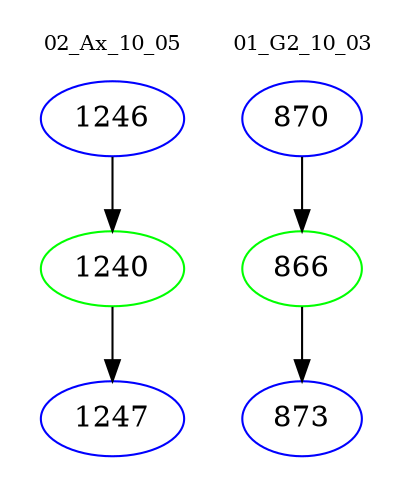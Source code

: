 digraph{
subgraph cluster_0 {
color = white
label = "02_Ax_10_05";
fontsize=10;
T0_1246 [label="1246", color="blue"]
T0_1246 -> T0_1240 [color="black"]
T0_1240 [label="1240", color="green"]
T0_1240 -> T0_1247 [color="black"]
T0_1247 [label="1247", color="blue"]
}
subgraph cluster_1 {
color = white
label = "01_G2_10_03";
fontsize=10;
T1_870 [label="870", color="blue"]
T1_870 -> T1_866 [color="black"]
T1_866 [label="866", color="green"]
T1_866 -> T1_873 [color="black"]
T1_873 [label="873", color="blue"]
}
}
